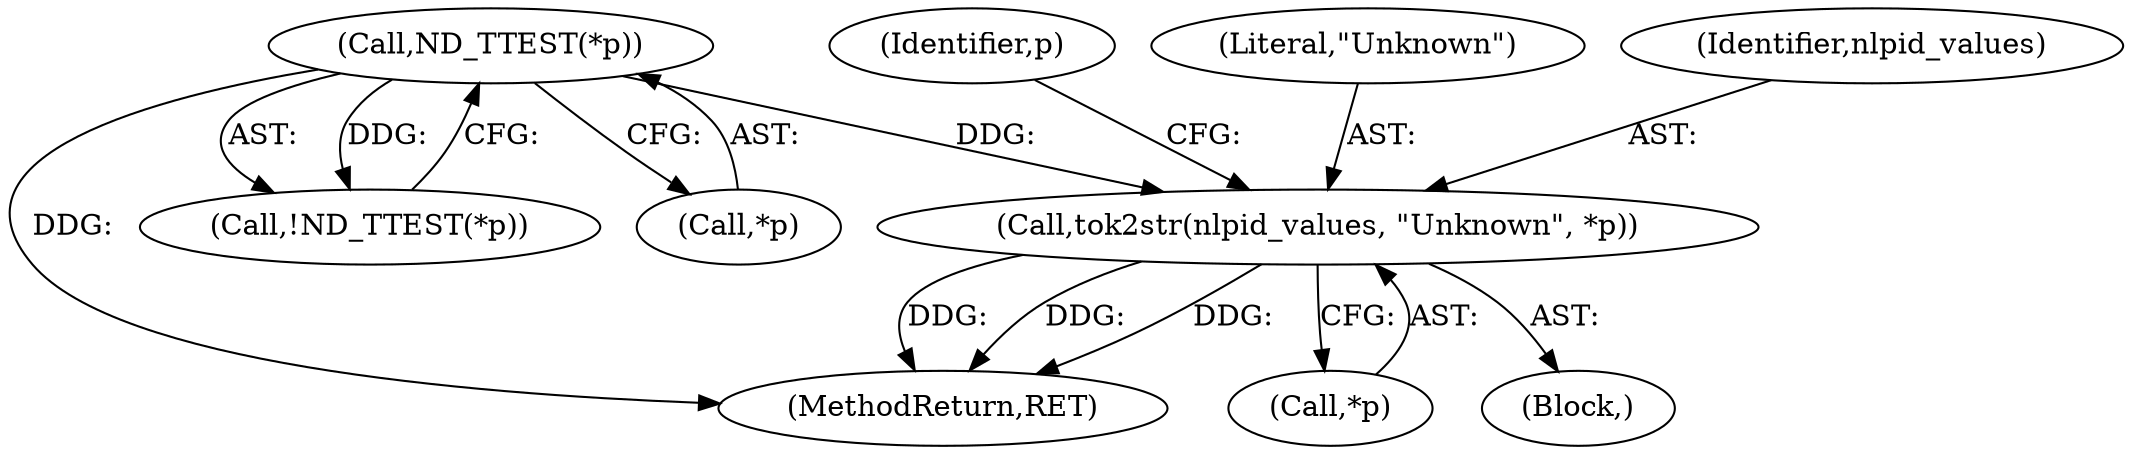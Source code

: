 digraph "0_tcpdump_1dcd10aceabbc03bf571ea32b892c522cbe923de_4@pointer" {
"1000127" [label="(Call,tok2str(nlpid_values, \"Unknown\", *p))"];
"1000108" [label="(Call,ND_TTEST(*p))"];
"1000126" [label="(Block,)"];
"1000133" [label="(Identifier,p)"];
"1000109" [label="(Call,*p)"];
"1000261" [label="(MethodReturn,RET)"];
"1000127" [label="(Call,tok2str(nlpid_values, \"Unknown\", *p))"];
"1000108" [label="(Call,ND_TTEST(*p))"];
"1000107" [label="(Call,!ND_TTEST(*p))"];
"1000130" [label="(Call,*p)"];
"1000129" [label="(Literal,\"Unknown\")"];
"1000128" [label="(Identifier,nlpid_values)"];
"1000127" -> "1000126"  [label="AST: "];
"1000127" -> "1000130"  [label="CFG: "];
"1000128" -> "1000127"  [label="AST: "];
"1000129" -> "1000127"  [label="AST: "];
"1000130" -> "1000127"  [label="AST: "];
"1000133" -> "1000127"  [label="CFG: "];
"1000127" -> "1000261"  [label="DDG: "];
"1000127" -> "1000261"  [label="DDG: "];
"1000127" -> "1000261"  [label="DDG: "];
"1000108" -> "1000127"  [label="DDG: "];
"1000108" -> "1000107"  [label="AST: "];
"1000108" -> "1000109"  [label="CFG: "];
"1000109" -> "1000108"  [label="AST: "];
"1000107" -> "1000108"  [label="CFG: "];
"1000108" -> "1000261"  [label="DDG: "];
"1000108" -> "1000107"  [label="DDG: "];
}
